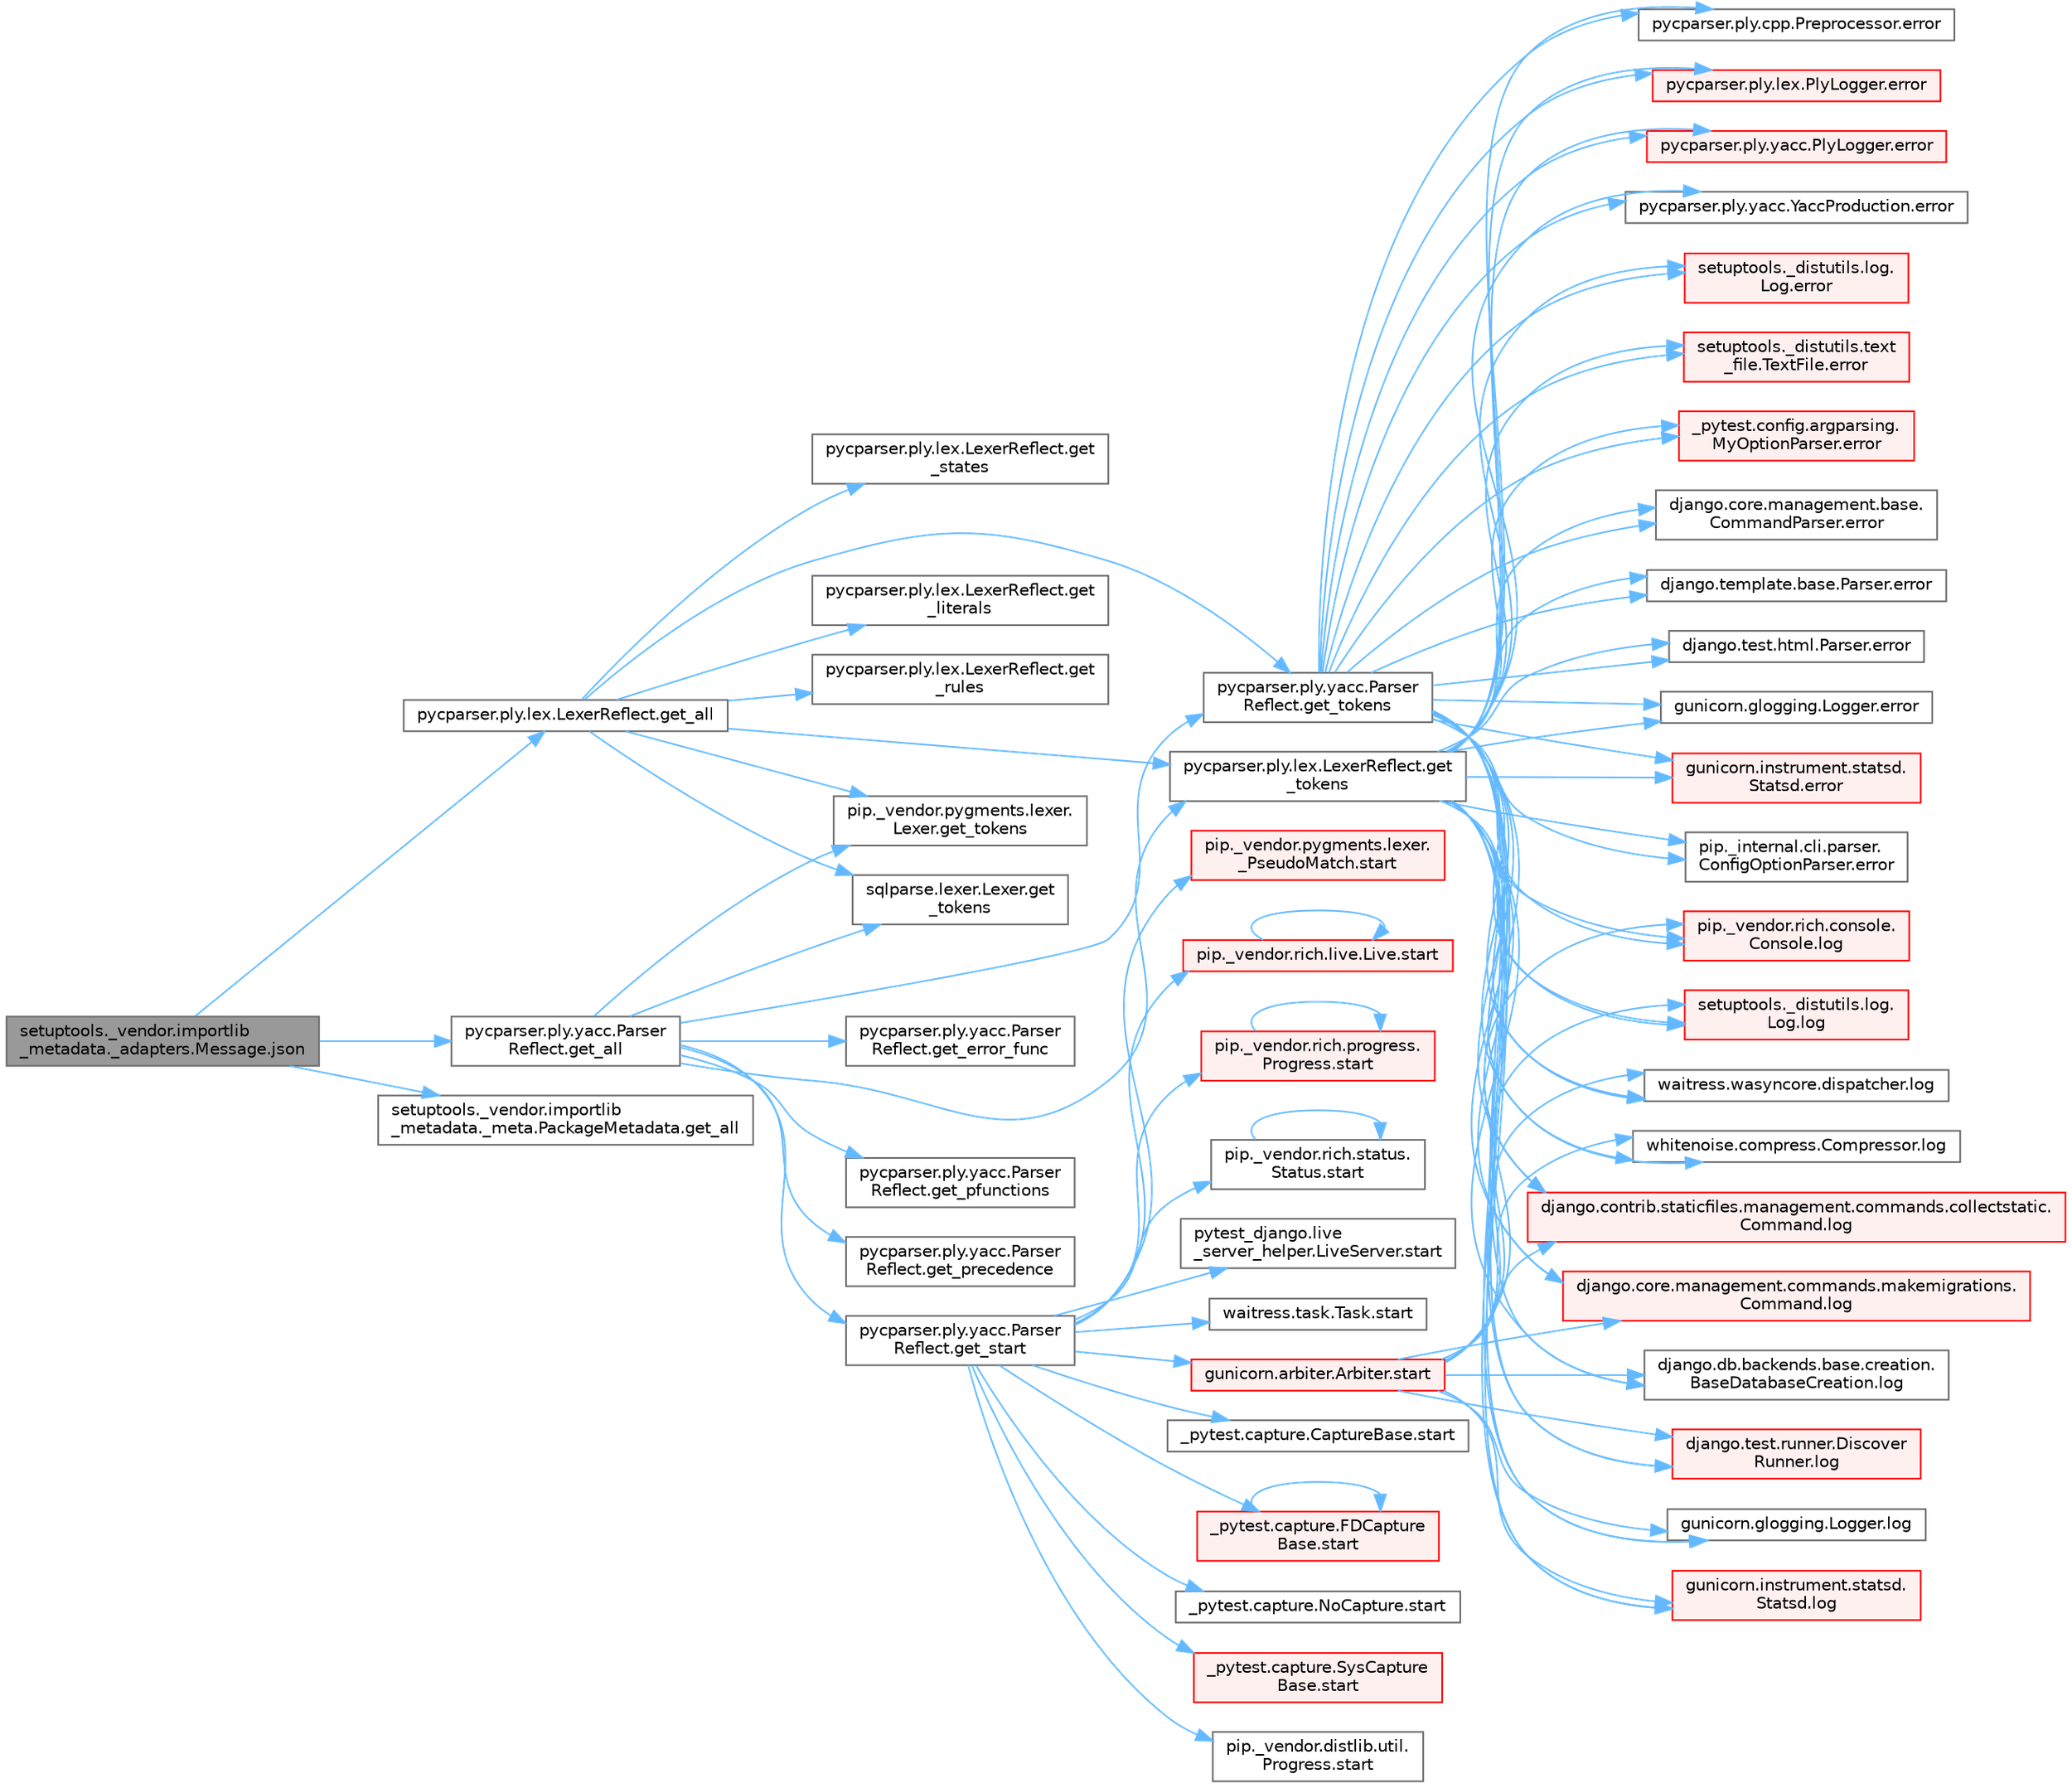 digraph "setuptools._vendor.importlib_metadata._adapters.Message.json"
{
 // LATEX_PDF_SIZE
  bgcolor="transparent";
  edge [fontname=Helvetica,fontsize=10,labelfontname=Helvetica,labelfontsize=10];
  node [fontname=Helvetica,fontsize=10,shape=box,height=0.2,width=0.4];
  rankdir="LR";
  Node1 [id="Node000001",label="setuptools._vendor.importlib\l_metadata._adapters.Message.json",height=0.2,width=0.4,color="gray40", fillcolor="grey60", style="filled", fontcolor="black",tooltip=" "];
  Node1 -> Node2 [id="edge1_Node000001_Node000002",color="steelblue1",style="solid",tooltip=" "];
  Node2 [id="Node000002",label="pycparser.ply.lex.LexerReflect.get_all",height=0.2,width=0.4,color="grey40", fillcolor="white", style="filled",URL="$classpycparser_1_1ply_1_1lex_1_1_lexer_reflect.html#a4726c4266e47d444a39bb9b01b73ef7d",tooltip=" "];
  Node2 -> Node3 [id="edge2_Node000002_Node000003",color="steelblue1",style="solid",tooltip=" "];
  Node3 [id="Node000003",label="pycparser.ply.lex.LexerReflect.get\l_literals",height=0.2,width=0.4,color="grey40", fillcolor="white", style="filled",URL="$classpycparser_1_1ply_1_1lex_1_1_lexer_reflect.html#af4b3b5a9f10f62df9b8cf89e737bbebb",tooltip=" "];
  Node2 -> Node4 [id="edge3_Node000002_Node000004",color="steelblue1",style="solid",tooltip=" "];
  Node4 [id="Node000004",label="pycparser.ply.lex.LexerReflect.get\l_rules",height=0.2,width=0.4,color="grey40", fillcolor="white", style="filled",URL="$classpycparser_1_1ply_1_1lex_1_1_lexer_reflect.html#a9578d4ec65a2b3b4c1609319478c6dba",tooltip=" "];
  Node2 -> Node5 [id="edge4_Node000002_Node000005",color="steelblue1",style="solid",tooltip=" "];
  Node5 [id="Node000005",label="pycparser.ply.lex.LexerReflect.get\l_states",height=0.2,width=0.4,color="grey40", fillcolor="white", style="filled",URL="$classpycparser_1_1ply_1_1lex_1_1_lexer_reflect.html#aa6553514739a2e7566677bf8fd3ae68c",tooltip=" "];
  Node2 -> Node6 [id="edge5_Node000002_Node000006",color="steelblue1",style="solid",tooltip=" "];
  Node6 [id="Node000006",label="pip._vendor.pygments.lexer.\lLexer.get_tokens",height=0.2,width=0.4,color="grey40", fillcolor="white", style="filled",URL="$classpip_1_1__vendor_1_1pygments_1_1lexer_1_1_lexer.html#a4707512dc4f122f484eb7d8fafc173ef",tooltip=" "];
  Node2 -> Node7 [id="edge6_Node000002_Node000007",color="steelblue1",style="solid",tooltip=" "];
  Node7 [id="Node000007",label="pycparser.ply.lex.LexerReflect.get\l_tokens",height=0.2,width=0.4,color="grey40", fillcolor="white", style="filled",URL="$classpycparser_1_1ply_1_1lex_1_1_lexer_reflect.html#a10983bce282c9b55abb82ce3807c6286",tooltip=" "];
  Node7 -> Node8 [id="edge7_Node000007_Node000008",color="steelblue1",style="solid",tooltip=" "];
  Node8 [id="Node000008",label="_pytest.config.argparsing.\lMyOptionParser.error",height=0.2,width=0.4,color="red", fillcolor="#FFF0F0", style="filled",URL="$class__pytest_1_1config_1_1argparsing_1_1_my_option_parser.html#afa605e3b10b021d3192df596a2af55e4",tooltip=" "];
  Node7 -> Node11 [id="edge8_Node000007_Node000011",color="steelblue1",style="solid",tooltip=" "];
  Node11 [id="Node000011",label="django.core.management.base.\lCommandParser.error",height=0.2,width=0.4,color="grey40", fillcolor="white", style="filled",URL="$classdjango_1_1core_1_1management_1_1base_1_1_command_parser.html#a8f60524680d1e5c70de7800e59578073",tooltip=" "];
  Node7 -> Node12 [id="edge9_Node000007_Node000012",color="steelblue1",style="solid",tooltip=" "];
  Node12 [id="Node000012",label="django.template.base.Parser.error",height=0.2,width=0.4,color="grey40", fillcolor="white", style="filled",URL="$classdjango_1_1template_1_1base_1_1_parser.html#ad75d5d46d6b8210f6e4dbab08ed53012",tooltip=" "];
  Node7 -> Node13 [id="edge10_Node000007_Node000013",color="steelblue1",style="solid",tooltip=" "];
  Node13 [id="Node000013",label="django.test.html.Parser.error",height=0.2,width=0.4,color="grey40", fillcolor="white", style="filled",URL="$classdjango_1_1test_1_1html_1_1_parser.html#a458164a9296ceed891d67f5fca97ac67",tooltip=" "];
  Node7 -> Node14 [id="edge11_Node000007_Node000014",color="steelblue1",style="solid",tooltip=" "];
  Node14 [id="Node000014",label="gunicorn.glogging.Logger.error",height=0.2,width=0.4,color="grey40", fillcolor="white", style="filled",URL="$classgunicorn_1_1glogging_1_1_logger.html#aeecb84dbc46a550d08e0ae8618d8b72c",tooltip=" "];
  Node7 -> Node15 [id="edge12_Node000007_Node000015",color="steelblue1",style="solid",tooltip=" "];
  Node15 [id="Node000015",label="gunicorn.instrument.statsd.\lStatsd.error",height=0.2,width=0.4,color="red", fillcolor="#FFF0F0", style="filled",URL="$classgunicorn_1_1instrument_1_1statsd_1_1_statsd.html#a00ca379c910e5842719e48e617504c12",tooltip=" "];
  Node7 -> Node3140 [id="edge13_Node000007_Node003140",color="steelblue1",style="solid",tooltip=" "];
  Node3140 [id="Node003140",label="pip._internal.cli.parser.\lConfigOptionParser.error",height=0.2,width=0.4,color="grey40", fillcolor="white", style="filled",URL="$classpip_1_1__internal_1_1cli_1_1parser_1_1_config_option_parser.html#a7f476706a72ac9c0f9862fff54f800b6",tooltip=" "];
  Node7 -> Node3141 [id="edge14_Node000007_Node003141",color="steelblue1",style="solid",tooltip=" "];
  Node3141 [id="Node003141",label="pycparser.ply.cpp.Preprocessor.error",height=0.2,width=0.4,color="grey40", fillcolor="white", style="filled",URL="$classpycparser_1_1ply_1_1cpp_1_1_preprocessor.html#a7e1ac62be845481431f1eba28c7c4dff",tooltip=" "];
  Node7 -> Node3142 [id="edge15_Node000007_Node003142",color="steelblue1",style="solid",tooltip=" "];
  Node3142 [id="Node003142",label="pycparser.ply.lex.PlyLogger.error",height=0.2,width=0.4,color="red", fillcolor="#FFF0F0", style="filled",URL="$classpycparser_1_1ply_1_1lex_1_1_ply_logger.html#acd6be9709e7b404943ae36e163141b25",tooltip=" "];
  Node7 -> Node3144 [id="edge16_Node000007_Node003144",color="steelblue1",style="solid",tooltip=" "];
  Node3144 [id="Node003144",label="pycparser.ply.yacc.PlyLogger.error",height=0.2,width=0.4,color="red", fillcolor="#FFF0F0", style="filled",URL="$classpycparser_1_1ply_1_1yacc_1_1_ply_logger.html#af6aeffc66660a97dae0fbedefc30be02",tooltip=" "];
  Node7 -> Node3145 [id="edge17_Node000007_Node003145",color="steelblue1",style="solid",tooltip=" "];
  Node3145 [id="Node003145",label="pycparser.ply.yacc.YaccProduction.error",height=0.2,width=0.4,color="grey40", fillcolor="white", style="filled",URL="$classpycparser_1_1ply_1_1yacc_1_1_yacc_production.html#afad8b69a6e498ad76e964d1d258fec4b",tooltip=" "];
  Node7 -> Node3146 [id="edge18_Node000007_Node003146",color="steelblue1",style="solid",tooltip=" "];
  Node3146 [id="Node003146",label="setuptools._distutils.log.\lLog.error",height=0.2,width=0.4,color="red", fillcolor="#FFF0F0", style="filled",URL="$classsetuptools_1_1__distutils_1_1log_1_1_log.html#a7bd864699d7c02ad3de0c09a76dee94f",tooltip=" "];
  Node7 -> Node3147 [id="edge19_Node000007_Node003147",color="steelblue1",style="solid",tooltip=" "];
  Node3147 [id="Node003147",label="setuptools._distutils.text\l_file.TextFile.error",height=0.2,width=0.4,color="red", fillcolor="#FFF0F0", style="filled",URL="$classsetuptools_1_1__distutils_1_1text__file_1_1_text_file.html#a670e0e2eae86ae71f328552dfcf2f451",tooltip=" "];
  Node7 -> Node1124 [id="edge20_Node000007_Node001124",color="steelblue1",style="solid",tooltip=" "];
  Node1124 [id="Node001124",label="django.contrib.staticfiles.management.commands.collectstatic.\lCommand.log",height=0.2,width=0.4,color="red", fillcolor="#FFF0F0", style="filled",URL="$classdjango_1_1contrib_1_1staticfiles_1_1management_1_1commands_1_1collectstatic_1_1_command.html#a0e93191b90ee0993e3286343d0b2de0e",tooltip=" "];
  Node7 -> Node1126 [id="edge21_Node000007_Node001126",color="steelblue1",style="solid",tooltip=" "];
  Node1126 [id="Node001126",label="django.core.management.commands.makemigrations.\lCommand.log",height=0.2,width=0.4,color="red", fillcolor="#FFF0F0", style="filled",URL="$classdjango_1_1core_1_1management_1_1commands_1_1makemigrations_1_1_command.html#a0409d121552878a7416460dba8274880",tooltip=" "];
  Node7 -> Node1128 [id="edge22_Node000007_Node001128",color="steelblue1",style="solid",tooltip=" "];
  Node1128 [id="Node001128",label="django.db.backends.base.creation.\lBaseDatabaseCreation.log",height=0.2,width=0.4,color="grey40", fillcolor="white", style="filled",URL="$classdjango_1_1db_1_1backends_1_1base_1_1creation_1_1_base_database_creation.html#ac297ec931db5ec68c271ec0d91be7183",tooltip=" "];
  Node7 -> Node1129 [id="edge23_Node000007_Node001129",color="steelblue1",style="solid",tooltip=" "];
  Node1129 [id="Node001129",label="django.test.runner.Discover\lRunner.log",height=0.2,width=0.4,color="red", fillcolor="#FFF0F0", style="filled",URL="$classdjango_1_1test_1_1runner_1_1_discover_runner.html#af5ad8e2895b3f0c5e0a6d7113199d641",tooltip=" "];
  Node7 -> Node1130 [id="edge24_Node000007_Node001130",color="steelblue1",style="solid",tooltip=" "];
  Node1130 [id="Node001130",label="gunicorn.glogging.Logger.log",height=0.2,width=0.4,color="grey40", fillcolor="white", style="filled",URL="$classgunicorn_1_1glogging_1_1_logger.html#ad6941dede526094643dd02c53c3449b0",tooltip=" "];
  Node7 -> Node1131 [id="edge25_Node000007_Node001131",color="steelblue1",style="solid",tooltip=" "];
  Node1131 [id="Node001131",label="gunicorn.instrument.statsd.\lStatsd.log",height=0.2,width=0.4,color="red", fillcolor="#FFF0F0", style="filled",URL="$classgunicorn_1_1instrument_1_1statsd_1_1_statsd.html#ab99145cf0b7c66dbcebcbdcbd44b4953",tooltip=" "];
  Node7 -> Node1134 [id="edge26_Node000007_Node001134",color="steelblue1",style="solid",tooltip=" "];
  Node1134 [id="Node001134",label="pip._vendor.rich.console.\lConsole.log",height=0.2,width=0.4,color="red", fillcolor="#FFF0F0", style="filled",URL="$classpip_1_1__vendor_1_1rich_1_1console_1_1_console.html#af9c77e39f9413fc2b134c60cfa23b0f1",tooltip=" "];
  Node7 -> Node1293 [id="edge27_Node000007_Node001293",color="steelblue1",style="solid",tooltip=" "];
  Node1293 [id="Node001293",label="setuptools._distutils.log.\lLog.log",height=0.2,width=0.4,color="red", fillcolor="#FFF0F0", style="filled",URL="$classsetuptools_1_1__distutils_1_1log_1_1_log.html#af651bf90098b3f6c9f3913b91f0eda70",tooltip=" "];
  Node7 -> Node1296 [id="edge28_Node000007_Node001296",color="steelblue1",style="solid",tooltip=" "];
  Node1296 [id="Node001296",label="waitress.wasyncore.dispatcher.log",height=0.2,width=0.4,color="grey40", fillcolor="white", style="filled",URL="$classwaitress_1_1wasyncore_1_1dispatcher.html#ab4786338f40a0cf9e9df45b57d4c0a63",tooltip=" "];
  Node7 -> Node1297 [id="edge29_Node000007_Node001297",color="steelblue1",style="solid",tooltip=" "];
  Node1297 [id="Node001297",label="whitenoise.compress.Compressor.log",height=0.2,width=0.4,color="grey40", fillcolor="white", style="filled",URL="$classwhitenoise_1_1compress_1_1_compressor.html#aa70a9f98a4387e4d394529c17cdbee27",tooltip=" "];
  Node2 -> Node4532 [id="edge30_Node000002_Node004532",color="steelblue1",style="solid",tooltip=" "];
  Node4532 [id="Node004532",label="pycparser.ply.yacc.Parser\lReflect.get_tokens",height=0.2,width=0.4,color="grey40", fillcolor="white", style="filled",URL="$classpycparser_1_1ply_1_1yacc_1_1_parser_reflect.html#a32a8391d1552f74d1fd812eec68dc908",tooltip=" "];
  Node4532 -> Node8 [id="edge31_Node004532_Node000008",color="steelblue1",style="solid",tooltip=" "];
  Node4532 -> Node11 [id="edge32_Node004532_Node000011",color="steelblue1",style="solid",tooltip=" "];
  Node4532 -> Node12 [id="edge33_Node004532_Node000012",color="steelblue1",style="solid",tooltip=" "];
  Node4532 -> Node13 [id="edge34_Node004532_Node000013",color="steelblue1",style="solid",tooltip=" "];
  Node4532 -> Node14 [id="edge35_Node004532_Node000014",color="steelblue1",style="solid",tooltip=" "];
  Node4532 -> Node15 [id="edge36_Node004532_Node000015",color="steelblue1",style="solid",tooltip=" "];
  Node4532 -> Node3140 [id="edge37_Node004532_Node003140",color="steelblue1",style="solid",tooltip=" "];
  Node4532 -> Node3141 [id="edge38_Node004532_Node003141",color="steelblue1",style="solid",tooltip=" "];
  Node4532 -> Node3142 [id="edge39_Node004532_Node003142",color="steelblue1",style="solid",tooltip=" "];
  Node4532 -> Node3144 [id="edge40_Node004532_Node003144",color="steelblue1",style="solid",tooltip=" "];
  Node4532 -> Node3145 [id="edge41_Node004532_Node003145",color="steelblue1",style="solid",tooltip=" "];
  Node4532 -> Node3146 [id="edge42_Node004532_Node003146",color="steelblue1",style="solid",tooltip=" "];
  Node4532 -> Node3147 [id="edge43_Node004532_Node003147",color="steelblue1",style="solid",tooltip=" "];
  Node4532 -> Node1124 [id="edge44_Node004532_Node001124",color="steelblue1",style="solid",tooltip=" "];
  Node4532 -> Node1126 [id="edge45_Node004532_Node001126",color="steelblue1",style="solid",tooltip=" "];
  Node4532 -> Node1128 [id="edge46_Node004532_Node001128",color="steelblue1",style="solid",tooltip=" "];
  Node4532 -> Node1129 [id="edge47_Node004532_Node001129",color="steelblue1",style="solid",tooltip=" "];
  Node4532 -> Node1130 [id="edge48_Node004532_Node001130",color="steelblue1",style="solid",tooltip=" "];
  Node4532 -> Node1131 [id="edge49_Node004532_Node001131",color="steelblue1",style="solid",tooltip=" "];
  Node4532 -> Node1134 [id="edge50_Node004532_Node001134",color="steelblue1",style="solid",tooltip=" "];
  Node4532 -> Node1293 [id="edge51_Node004532_Node001293",color="steelblue1",style="solid",tooltip=" "];
  Node4532 -> Node1296 [id="edge52_Node004532_Node001296",color="steelblue1",style="solid",tooltip=" "];
  Node4532 -> Node1297 [id="edge53_Node004532_Node001297",color="steelblue1",style="solid",tooltip=" "];
  Node2 -> Node4533 [id="edge54_Node000002_Node004533",color="steelblue1",style="solid",tooltip=" "];
  Node4533 [id="Node004533",label="sqlparse.lexer.Lexer.get\l_tokens",height=0.2,width=0.4,color="grey40", fillcolor="white", style="filled",URL="$classsqlparse_1_1lexer_1_1_lexer.html#a53a449bc673394f7fbbfa77dfff28148",tooltip=" "];
  Node1 -> Node4534 [id="edge55_Node000001_Node004534",color="steelblue1",style="solid",tooltip=" "];
  Node4534 [id="Node004534",label="pycparser.ply.yacc.Parser\lReflect.get_all",height=0.2,width=0.4,color="grey40", fillcolor="white", style="filled",URL="$classpycparser_1_1ply_1_1yacc_1_1_parser_reflect.html#a3bd6a068b6384b296166f90669530504",tooltip=" "];
  Node4534 -> Node4535 [id="edge56_Node004534_Node004535",color="steelblue1",style="solid",tooltip=" "];
  Node4535 [id="Node004535",label="pycparser.ply.yacc.Parser\lReflect.get_error_func",height=0.2,width=0.4,color="grey40", fillcolor="white", style="filled",URL="$classpycparser_1_1ply_1_1yacc_1_1_parser_reflect.html#a9339ce3cfd32105ea3ebb5f956e8d7be",tooltip=" "];
  Node4534 -> Node4536 [id="edge57_Node004534_Node004536",color="steelblue1",style="solid",tooltip=" "];
  Node4536 [id="Node004536",label="pycparser.ply.yacc.Parser\lReflect.get_pfunctions",height=0.2,width=0.4,color="grey40", fillcolor="white", style="filled",URL="$classpycparser_1_1ply_1_1yacc_1_1_parser_reflect.html#a825da27336dffc096b1f058e0fd8f759",tooltip=" "];
  Node4534 -> Node4537 [id="edge58_Node004534_Node004537",color="steelblue1",style="solid",tooltip=" "];
  Node4537 [id="Node004537",label="pycparser.ply.yacc.Parser\lReflect.get_precedence",height=0.2,width=0.4,color="grey40", fillcolor="white", style="filled",URL="$classpycparser_1_1ply_1_1yacc_1_1_parser_reflect.html#a4fac8f96f67ffb552053220adb7ad12d",tooltip=" "];
  Node4534 -> Node4538 [id="edge59_Node004534_Node004538",color="steelblue1",style="solid",tooltip=" "];
  Node4538 [id="Node004538",label="pycparser.ply.yacc.Parser\lReflect.get_start",height=0.2,width=0.4,color="grey40", fillcolor="white", style="filled",URL="$classpycparser_1_1ply_1_1yacc_1_1_parser_reflect.html#a47da581cfe4c452d4f2236ae2e32f8a7",tooltip=" "];
  Node4538 -> Node1288 [id="edge60_Node004538_Node001288",color="steelblue1",style="solid",tooltip=" "];
  Node1288 [id="Node001288",label="_pytest.capture.CaptureBase.start",height=0.2,width=0.4,color="grey40", fillcolor="white", style="filled",URL="$class__pytest_1_1capture_1_1_capture_base.html#aa950255d21f396239be8f4f8ce14e8c9",tooltip=" "];
  Node4538 -> Node1289 [id="edge61_Node004538_Node001289",color="steelblue1",style="solid",tooltip=" "];
  Node1289 [id="Node001289",label="_pytest.capture.FDCapture\lBase.start",height=0.2,width=0.4,color="red", fillcolor="#FFF0F0", style="filled",URL="$class__pytest_1_1capture_1_1_f_d_capture_base.html#a2222a82f00c20f3946eaa6d6830b2acb",tooltip=" "];
  Node1289 -> Node1289 [id="edge62_Node001289_Node001289",color="steelblue1",style="solid",tooltip=" "];
  Node4538 -> Node1290 [id="edge63_Node004538_Node001290",color="steelblue1",style="solid",tooltip=" "];
  Node1290 [id="Node001290",label="_pytest.capture.NoCapture.start",height=0.2,width=0.4,color="grey40", fillcolor="white", style="filled",URL="$class__pytest_1_1capture_1_1_no_capture.html#a4bf9401cf575894cabf249a3d0d358e1",tooltip=" "];
  Node4538 -> Node1291 [id="edge64_Node004538_Node001291",color="steelblue1",style="solid",tooltip=" "];
  Node1291 [id="Node001291",label="_pytest.capture.SysCapture\lBase.start",height=0.2,width=0.4,color="red", fillcolor="#FFF0F0", style="filled",URL="$class__pytest_1_1capture_1_1_sys_capture_base.html#a6b073e20650b42405958221a49a44f1b",tooltip=" "];
  Node4538 -> Node1292 [id="edge65_Node004538_Node001292",color="steelblue1",style="solid",tooltip=" "];
  Node1292 [id="Node001292",label="gunicorn.arbiter.Arbiter.start",height=0.2,width=0.4,color="red", fillcolor="#FFF0F0", style="filled",URL="$classgunicorn_1_1arbiter_1_1_arbiter.html#a9abc475f491622dde84515bdde802f2e",tooltip=" "];
  Node1292 -> Node1124 [id="edge66_Node001292_Node001124",color="steelblue1",style="solid",tooltip=" "];
  Node1292 -> Node1126 [id="edge67_Node001292_Node001126",color="steelblue1",style="solid",tooltip=" "];
  Node1292 -> Node1128 [id="edge68_Node001292_Node001128",color="steelblue1",style="solid",tooltip=" "];
  Node1292 -> Node1129 [id="edge69_Node001292_Node001129",color="steelblue1",style="solid",tooltip=" "];
  Node1292 -> Node1130 [id="edge70_Node001292_Node001130",color="steelblue1",style="solid",tooltip=" "];
  Node1292 -> Node1131 [id="edge71_Node001292_Node001131",color="steelblue1",style="solid",tooltip=" "];
  Node1292 -> Node1134 [id="edge72_Node001292_Node001134",color="steelblue1",style="solid",tooltip=" "];
  Node1292 -> Node1293 [id="edge73_Node001292_Node001293",color="steelblue1",style="solid",tooltip=" "];
  Node1292 -> Node1296 [id="edge74_Node001292_Node001296",color="steelblue1",style="solid",tooltip=" "];
  Node1292 -> Node1297 [id="edge75_Node001292_Node001297",color="steelblue1",style="solid",tooltip=" "];
  Node4538 -> Node1299 [id="edge76_Node004538_Node001299",color="steelblue1",style="solid",tooltip=" "];
  Node1299 [id="Node001299",label="pip._vendor.distlib.util.\lProgress.start",height=0.2,width=0.4,color="grey40", fillcolor="white", style="filled",URL="$classpip_1_1__vendor_1_1distlib_1_1util_1_1_progress.html#ac37fb847f1e87d43ede785ef076f64c4",tooltip=" "];
  Node4538 -> Node1300 [id="edge77_Node004538_Node001300",color="steelblue1",style="solid",tooltip=" "];
  Node1300 [id="Node001300",label="pip._vendor.pygments.lexer.\l_PseudoMatch.start",height=0.2,width=0.4,color="red", fillcolor="#FFF0F0", style="filled",URL="$classpip_1_1__vendor_1_1pygments_1_1lexer_1_1___pseudo_match.html#a0dab1b29c0e2ed959d3494125b5a1bdc",tooltip=" "];
  Node4538 -> Node1301 [id="edge78_Node004538_Node001301",color="steelblue1",style="solid",tooltip=" "];
  Node1301 [id="Node001301",label="pip._vendor.rich.live.Live.start",height=0.2,width=0.4,color="red", fillcolor="#FFF0F0", style="filled",URL="$classpip_1_1__vendor_1_1rich_1_1live_1_1_live.html#a7216ec35a1494a83ed749407ef4e0c40",tooltip=" "];
  Node1301 -> Node1301 [id="edge79_Node001301_Node001301",color="steelblue1",style="solid",tooltip=" "];
  Node4538 -> Node3806 [id="edge80_Node004538_Node003806",color="steelblue1",style="solid",tooltip=" "];
  Node3806 [id="Node003806",label="pip._vendor.rich.progress.\lProgress.start",height=0.2,width=0.4,color="red", fillcolor="#FFF0F0", style="filled",URL="$classpip_1_1__vendor_1_1rich_1_1progress_1_1_progress.html#ad90c9b221cd715a310f6421a8fbe9f91",tooltip=" "];
  Node3806 -> Node3806 [id="edge81_Node003806_Node003806",color="steelblue1",style="solid",tooltip=" "];
  Node4538 -> Node3807 [id="edge82_Node004538_Node003807",color="steelblue1",style="solid",tooltip=" "];
  Node3807 [id="Node003807",label="pip._vendor.rich.status.\lStatus.start",height=0.2,width=0.4,color="grey40", fillcolor="white", style="filled",URL="$classpip_1_1__vendor_1_1rich_1_1status_1_1_status.html#a154230e1d72001e5b9423fe730477b50",tooltip=" "];
  Node3807 -> Node3807 [id="edge83_Node003807_Node003807",color="steelblue1",style="solid",tooltip=" "];
  Node4538 -> Node3808 [id="edge84_Node004538_Node003808",color="steelblue1",style="solid",tooltip=" "];
  Node3808 [id="Node003808",label="pytest_django.live\l_server_helper.LiveServer.start",height=0.2,width=0.4,color="grey40", fillcolor="white", style="filled",URL="$classpytest__django_1_1live__server__helper_1_1_live_server.html#ae32345838ccb36ae81fa401897eff92e",tooltip=" "];
  Node4538 -> Node3809 [id="edge85_Node004538_Node003809",color="steelblue1",style="solid",tooltip=" "];
  Node3809 [id="Node003809",label="waitress.task.Task.start",height=0.2,width=0.4,color="grey40", fillcolor="white", style="filled",URL="$classwaitress_1_1task_1_1_task.html#a956f0158d2b92d49063e889441143f99",tooltip=" "];
  Node4534 -> Node6 [id="edge86_Node004534_Node000006",color="steelblue1",style="solid",tooltip=" "];
  Node4534 -> Node7 [id="edge87_Node004534_Node000007",color="steelblue1",style="solid",tooltip=" "];
  Node4534 -> Node4532 [id="edge88_Node004534_Node004532",color="steelblue1",style="solid",tooltip=" "];
  Node4534 -> Node4533 [id="edge89_Node004534_Node004533",color="steelblue1",style="solid",tooltip=" "];
  Node1 -> Node4539 [id="edge90_Node000001_Node004539",color="steelblue1",style="solid",tooltip=" "];
  Node4539 [id="Node004539",label="setuptools._vendor.importlib\l_metadata._meta.PackageMetadata.get_all",height=0.2,width=0.4,color="grey40", fillcolor="white", style="filled",URL="$classsetuptools_1_1__vendor_1_1importlib__metadata_1_1__meta_1_1_package_metadata.html#a8571384b028ce52a833e2351f24004e1",tooltip=" "];
}
